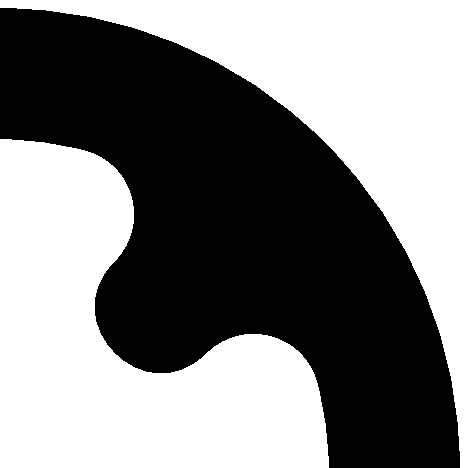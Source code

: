 % sniperlogo.mp
% L. Nobre G.
% 2012

prologues := 1;

beginfig(1);
  numeric u, ray, siz, xdis, ang, mar, i;
  u = 1cm;
  siz = 5u;
  ray = siz/6;
  fill fullcircle scaled (2*(siz+ray));
  xdis = (siz-2*ray) +-+ (2*ray);
  ang = angle(xdis,2*ray);
  z1 = (siz-ray)*dir(ang);
  z2 = (siz-ray)*dir(90-ang);
  z3 = (ray,(siz-2*ray)*cosd(ang));
  z4 = z3 xscaled -1;
  z5 = z2 xscaled -1;
  z6 = z1 xscaled -1;
  for i=7 upto 16:
    z[i] = z[i-4] rotated 90;
  endfor;
  for i=0 upto 3:
    z[21+i] = (siz-ray)*dir(45+90*i);
  endfor;
  path sniperpath;
  sniperpath = z1{dir(ang+90)}..z21..{dir(180-ang)}z2..z3{down}..{up}z4..
    z5{dir(180+ang)}..z22..{dir(270-ang)}z6..z7{right}..{left}z8..
    z9{dir(270+ang)}..z23..{dir(-ang)}z10..z11{up}..{down}z12..
    z13{dir(ang)}..z24..{dir(90-ang)}z14..z15{left}..{right}z16..cycle;
  unfill sniperpath rotated 45;
%  draw sniperpath;
%  drawoptions( withcolor red );
%  dotlabels(1,2,3,4,5,6,7,8,9,21,22)
endfig;

end.